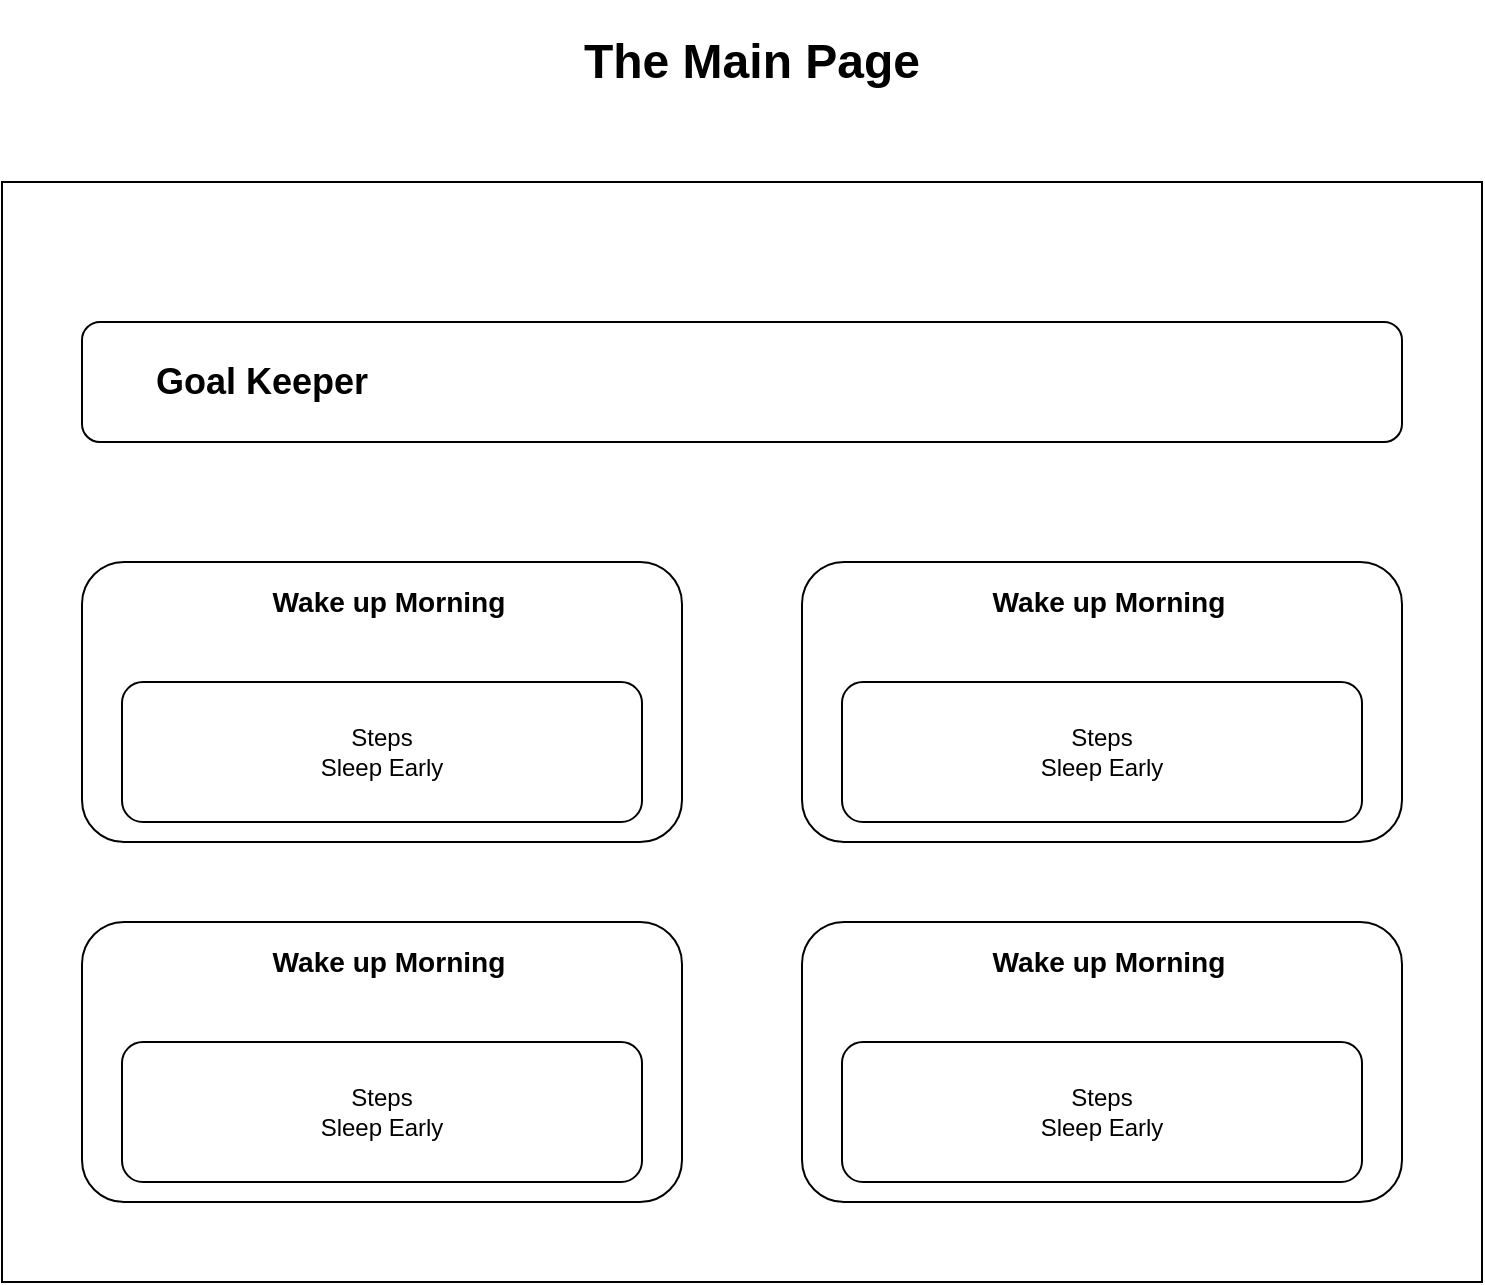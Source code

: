 <mxfile version="14.8.6" type="device"><diagram id="UdY-UaIAK9PhPeC6CIcq" name="Page-1"><mxGraphModel dx="652" dy="363" grid="1" gridSize="10" guides="1" tooltips="1" connect="1" arrows="1" fold="1" page="1" pageScale="1" pageWidth="827" pageHeight="1169" math="0" shadow="0"><root><mxCell id="0"/><mxCell id="1" parent="0"/><mxCell id="1hu_es0WhvACoUk-qfTA-22" value="" style="rounded=0;whiteSpace=wrap;html=1;" vertex="1" parent="1"><mxGeometry x="60" y="170" width="740" height="550" as="geometry"/></mxCell><mxCell id="1hu_es0WhvACoUk-qfTA-8" value="&lt;h3&gt;Wake up Morning&lt;/h3&gt;" style="rounded=1;whiteSpace=wrap;html=1;spacingLeft=7;spacingBottom=100;" vertex="1" parent="1"><mxGeometry x="100" y="360" width="300" height="140" as="geometry"/></mxCell><mxCell id="1hu_es0WhvACoUk-qfTA-9" value="Steps&lt;br&gt;Sleep Early" style="rounded=1;whiteSpace=wrap;html=1;" vertex="1" parent="1"><mxGeometry x="120" y="420" width="260" height="70" as="geometry"/></mxCell><mxCell id="1hu_es0WhvACoUk-qfTA-10" value="&lt;h3&gt;Wake up Morning&lt;/h3&gt;" style="rounded=1;whiteSpace=wrap;html=1;spacingLeft=7;spacingBottom=100;" vertex="1" parent="1"><mxGeometry x="100" y="540" width="300" height="140" as="geometry"/></mxCell><mxCell id="1hu_es0WhvACoUk-qfTA-11" value="Steps&lt;br&gt;Sleep Early" style="rounded=1;whiteSpace=wrap;html=1;" vertex="1" parent="1"><mxGeometry x="120" y="600" width="260" height="70" as="geometry"/></mxCell><mxCell id="1hu_es0WhvACoUk-qfTA-12" value="&lt;h3&gt;Wake up Morning&lt;/h3&gt;" style="rounded=1;whiteSpace=wrap;html=1;spacingLeft=7;spacingBottom=100;" vertex="1" parent="1"><mxGeometry x="460" y="360" width="300" height="140" as="geometry"/></mxCell><mxCell id="1hu_es0WhvACoUk-qfTA-13" value="Steps&lt;br&gt;Sleep Early" style="rounded=1;whiteSpace=wrap;html=1;" vertex="1" parent="1"><mxGeometry x="480" y="420" width="260" height="70" as="geometry"/></mxCell><mxCell id="1hu_es0WhvACoUk-qfTA-14" value="&lt;h3&gt;Wake up Morning&lt;/h3&gt;" style="rounded=1;whiteSpace=wrap;html=1;spacingLeft=7;spacingBottom=100;" vertex="1" parent="1"><mxGeometry x="460" y="540" width="300" height="140" as="geometry"/></mxCell><mxCell id="1hu_es0WhvACoUk-qfTA-15" value="Steps&lt;br&gt;Sleep Early" style="rounded=1;whiteSpace=wrap;html=1;" vertex="1" parent="1"><mxGeometry x="480" y="600" width="260" height="70" as="geometry"/></mxCell><mxCell id="1hu_es0WhvACoUk-qfTA-16" value="" style="rounded=1;whiteSpace=wrap;html=1;" vertex="1" parent="1"><mxGeometry x="100" y="240" width="660" height="60" as="geometry"/></mxCell><mxCell id="1hu_es0WhvACoUk-qfTA-17" value="&lt;h2&gt;Goal Keeper&lt;/h2&gt;" style="text;html=1;strokeColor=none;fillColor=none;align=center;verticalAlign=middle;whiteSpace=wrap;rounded=0;" vertex="1" parent="1"><mxGeometry x="130" y="260" width="120" height="20" as="geometry"/></mxCell><mxCell id="1hu_es0WhvACoUk-qfTA-20" value="" style="shape=image;html=1;verticalAlign=top;verticalLabelPosition=bottom;labelBackgroundColor=#ffffff;imageAspect=0;aspect=fixed;image=https://cdn4.iconfinder.com/data/icons/multimedia-75/512/multimedia-24-128.png" vertex="1" parent="1"><mxGeometry x="710" y="255" width="30" height="30" as="geometry"/></mxCell><mxCell id="1hu_es0WhvACoUk-qfTA-23" value="&lt;h1&gt;The Main Page&lt;/h1&gt;" style="text;html=1;strokeColor=none;fillColor=none;align=center;verticalAlign=middle;whiteSpace=wrap;rounded=0;" vertex="1" parent="1"><mxGeometry x="320" y="100" width="230" height="20" as="geometry"/></mxCell></root></mxGraphModel></diagram></mxfile>